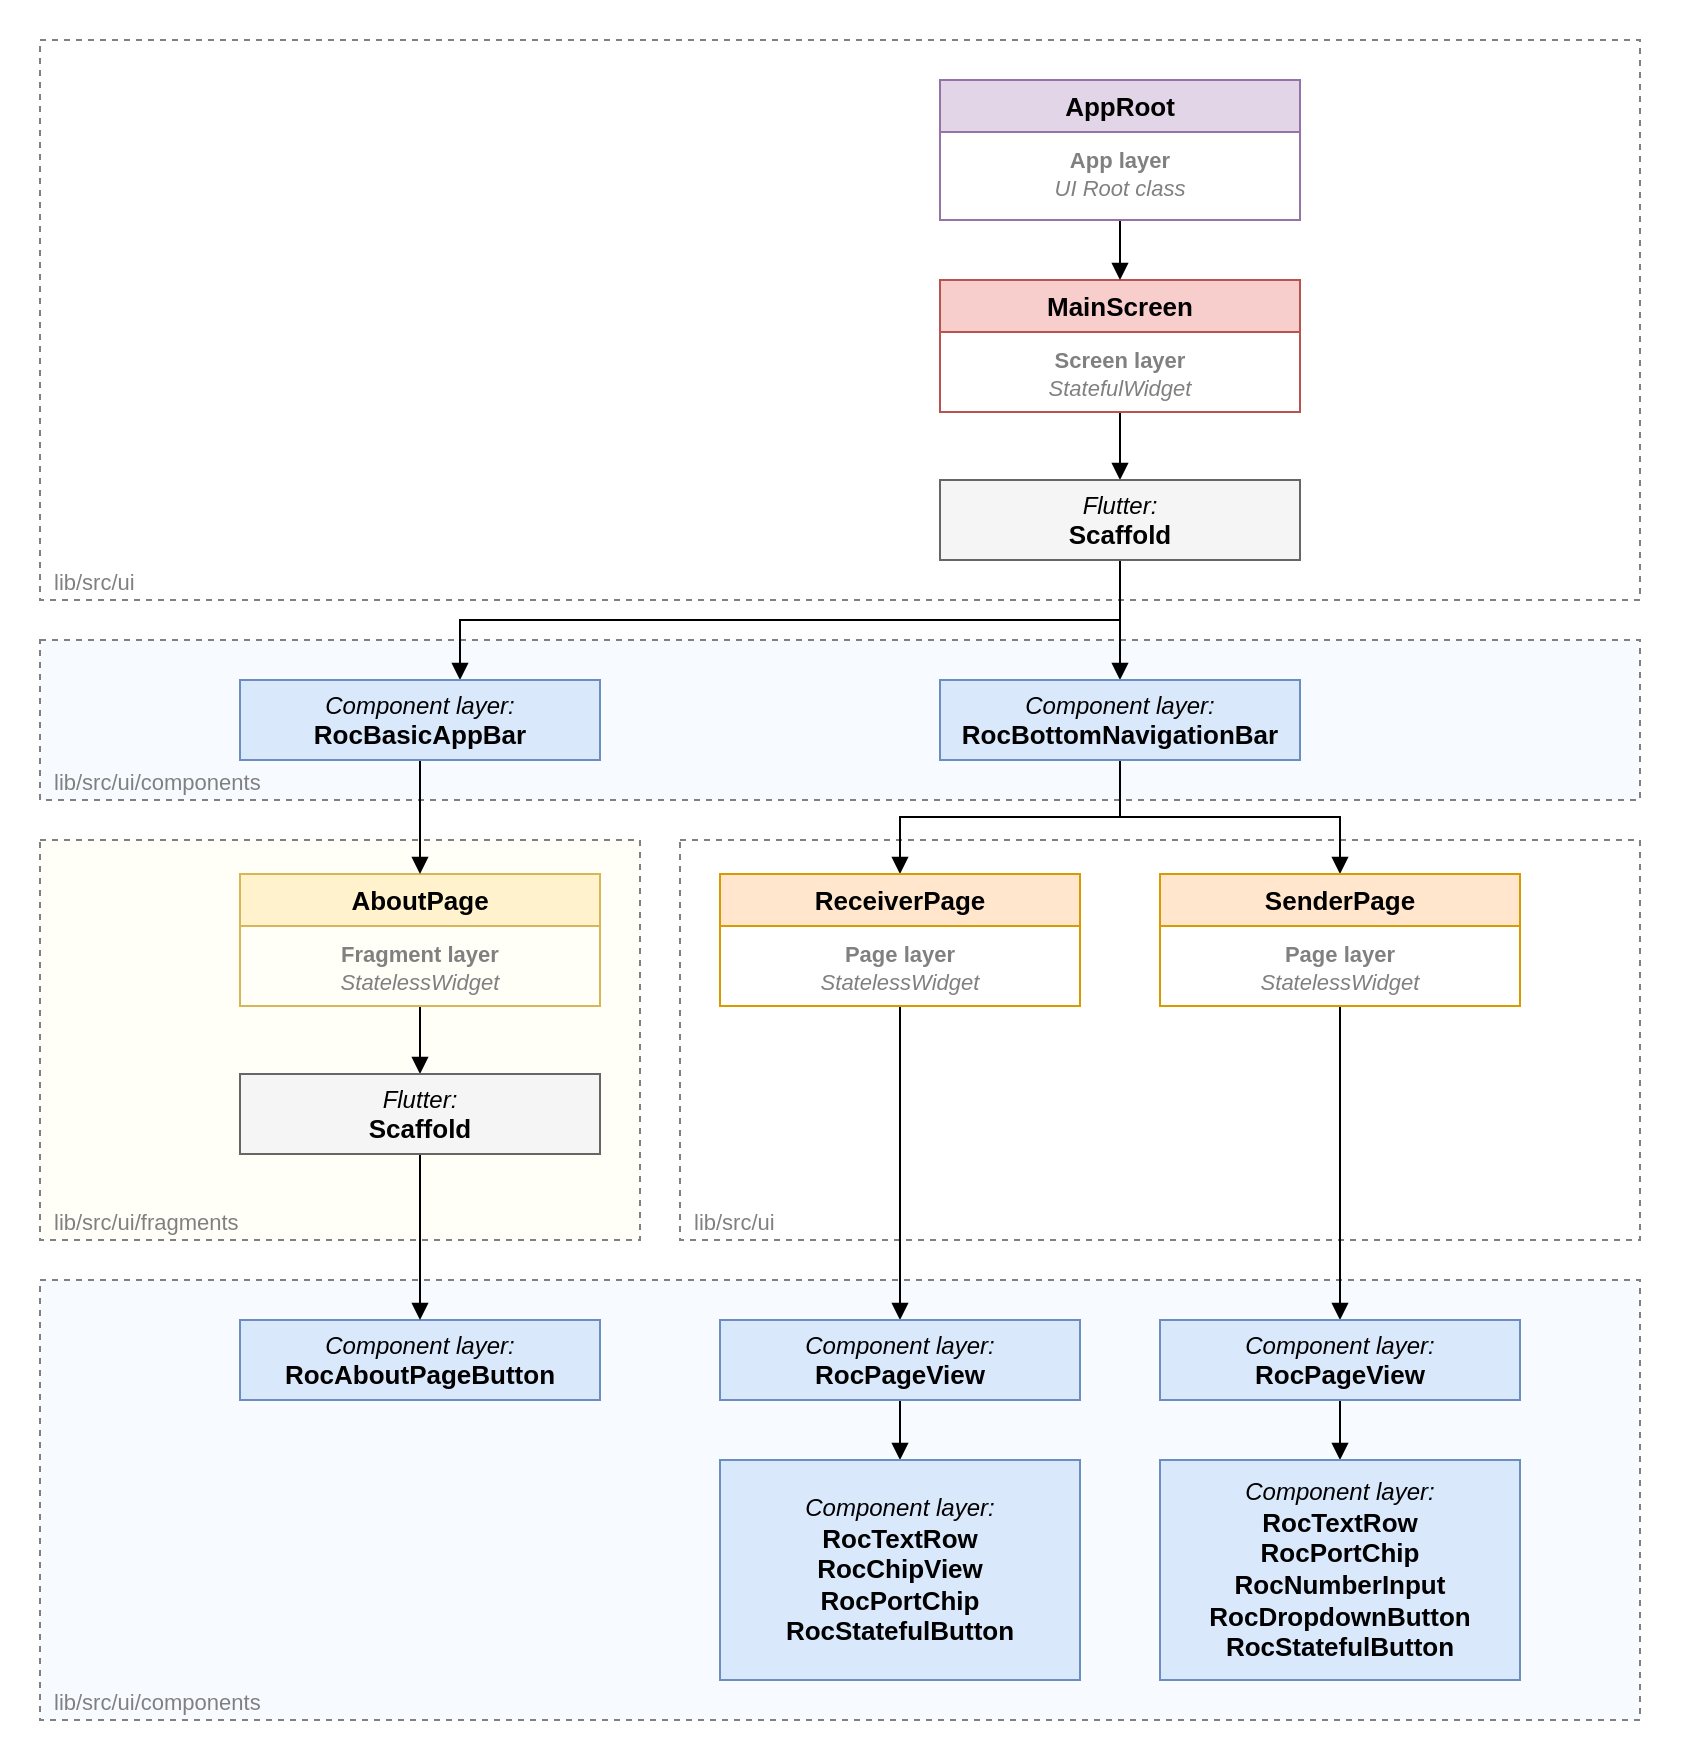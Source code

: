 <mxfile version="24.7.5">
  <diagram name="Page-1" id="XVE30UEcLrAvVdw_q4Py">
    <mxGraphModel dx="1654" dy="1030" grid="1" gridSize="10" guides="1" tooltips="1" connect="1" arrows="1" fold="1" page="1" pageScale="1" pageWidth="850" pageHeight="1100" math="0" shadow="0">
      <root>
        <mxCell id="0" />
        <mxCell id="1" parent="0" />
        <mxCell id="_Rt6XsdOSW0PwKyBmLgm-102" value="" style="rounded=0;whiteSpace=wrap;html=1;fontFamily=Helvetica;fontSize=11;fontColor=default;labelBackgroundColor=default;strokeColor=none;fillColor=default;" parent="1" vertex="1">
          <mxGeometry x="20" y="20" width="840" height="880" as="geometry" />
        </mxCell>
        <mxCell id="UvehSWpYE31u-3WHcUVA-20" value="lib/src/ui/components" style="html=1;whiteSpace=wrap;fontFamily=Helvetica;fontSize=11;fontColor=#808080;labelBackgroundColor=none;fillColor=#F7FAFF;dashed=1;strokeWidth=1;strokeColor=#808080;align=left;verticalAlign=bottom;spacingLeft=5;" vertex="1" parent="1">
          <mxGeometry x="40" y="660" width="800" height="220" as="geometry" />
        </mxCell>
        <mxCell id="UvehSWpYE31u-3WHcUVA-19" value="lib/src/ui/components" style="html=1;whiteSpace=wrap;fontFamily=Helvetica;fontSize=11;fontColor=#808080;labelBackgroundColor=none;fillColor=#F7FAFF;dashed=1;strokeWidth=1;strokeColor=#808080;align=left;verticalAlign=bottom;spacingLeft=5;" vertex="1" parent="1">
          <mxGeometry x="40" y="340" width="800" height="80" as="geometry" />
        </mxCell>
        <mxCell id="UvehSWpYE31u-3WHcUVA-16" value="lib/src/ui" style="html=1;whiteSpace=wrap;fontFamily=Helvetica;fontSize=11;fontColor=#808080;labelBackgroundColor=none;fillColor=none;dashed=1;strokeWidth=1;strokeColor=#808080;align=left;verticalAlign=bottom;spacingLeft=5;" vertex="1" parent="1">
          <mxGeometry x="360" y="440" width="480" height="200" as="geometry" />
        </mxCell>
        <mxCell id="_Rt6XsdOSW0PwKyBmLgm-145" value="lib/src/ui/fragments" style="html=1;whiteSpace=wrap;fontFamily=Helvetica;fontSize=11;fontColor=#808080;labelBackgroundColor=none;fillColor=#FFFEF7;dashed=1;strokeWidth=1;strokeColor=#808080;align=left;verticalAlign=bottom;spacingLeft=5;" parent="1" vertex="1">
          <mxGeometry x="40" y="440" width="300" height="200" as="geometry" />
        </mxCell>
        <mxCell id="_Rt6XsdOSW0PwKyBmLgm-144" value="lib/src/ui" style="html=1;whiteSpace=wrap;fontFamily=Helvetica;fontSize=11;fontColor=#808080;labelBackgroundColor=none;fillColor=none;dashed=1;strokeWidth=1;strokeColor=#808080;align=left;verticalAlign=bottom;spacingLeft=5;" parent="1" vertex="1">
          <mxGeometry x="40" y="40" width="800" height="280" as="geometry" />
        </mxCell>
        <mxCell id="_Rt6XsdOSW0PwKyBmLgm-130" style="edgeStyle=orthogonalEdgeStyle;shape=connector;rounded=0;orthogonalLoop=1;jettySize=auto;html=1;strokeColor=default;align=center;verticalAlign=middle;fontFamily=Helvetica;fontSize=11;fontColor=default;labelBackgroundColor=default;endArrow=block;endFill=1;" parent="1" source="_Rt6XsdOSW0PwKyBmLgm-127" target="_Rt6XsdOSW0PwKyBmLgm-129" edge="1">
          <mxGeometry relative="1" as="geometry" />
        </mxCell>
        <mxCell id="_Rt6XsdOSW0PwKyBmLgm-127" value="&lt;b&gt;&lt;font style=&quot;font-size: 13px;&quot;&gt;MainScreen&lt;/font&gt;&lt;/b&gt;" style="swimlane;fontStyle=0;childLayout=stackLayout;horizontal=1;startSize=26;fillColor=#f8cecc;horizontalStack=0;resizeParent=1;resizeParentMax=0;resizeLast=0;collapsible=1;marginBottom=0;whiteSpace=wrap;html=1;strokeColor=#b85450;" parent="1" vertex="1">
          <mxGeometry x="490" y="160" width="180" height="66" as="geometry" />
        </mxCell>
        <mxCell id="_Rt6XsdOSW0PwKyBmLgm-128" value="&lt;div&gt;&lt;font color=&quot;#808080&quot;&gt;&lt;span style=&quot;font-size: 11px;&quot;&gt;&lt;b&gt;Screen layer&lt;/b&gt;&lt;/span&gt;&lt;/font&gt;&lt;/div&gt;&lt;i style=&quot;color: rgb(51, 51, 51);&quot;&gt;&lt;font style=&quot;font-size: 11px;&quot; color=&quot;#808080&quot;&gt;StatefulWidget&lt;/font&gt;&lt;/i&gt;" style="text;strokeColor=none;fillColor=none;align=center;verticalAlign=top;spacingLeft=4;spacingRight=4;overflow=hidden;rotatable=0;points=[[0,0.5],[1,0.5]];portConstraint=eastwest;whiteSpace=wrap;html=1;" parent="_Rt6XsdOSW0PwKyBmLgm-127" vertex="1">
          <mxGeometry y="26" width="180" height="40" as="geometry" />
        </mxCell>
        <mxCell id="_Rt6XsdOSW0PwKyBmLgm-135" style="edgeStyle=orthogonalEdgeStyle;shape=connector;rounded=0;orthogonalLoop=1;jettySize=auto;html=1;strokeColor=default;align=center;verticalAlign=middle;fontFamily=Helvetica;fontSize=11;fontColor=default;labelBackgroundColor=default;endArrow=block;endFill=1;" parent="1" source="_Rt6XsdOSW0PwKyBmLgm-129" target="_Rt6XsdOSW0PwKyBmLgm-134" edge="1">
          <mxGeometry relative="1" as="geometry" />
        </mxCell>
        <mxCell id="UvehSWpYE31u-3WHcUVA-3" style="edgeStyle=orthogonalEdgeStyle;shape=connector;rounded=0;orthogonalLoop=1;jettySize=auto;html=1;strokeColor=default;align=center;verticalAlign=middle;fontFamily=Helvetica;fontSize=11;fontColor=default;labelBackgroundColor=default;endArrow=block;endFill=1;" edge="1" parent="1" source="_Rt6XsdOSW0PwKyBmLgm-129" target="UvehSWpYE31u-3WHcUVA-1">
          <mxGeometry relative="1" as="geometry">
            <Array as="points">
              <mxPoint x="580" y="330" />
              <mxPoint x="250" y="330" />
            </Array>
          </mxGeometry>
        </mxCell>
        <mxCell id="_Rt6XsdOSW0PwKyBmLgm-129" value="&lt;font color=&quot;#000000&quot; style=&quot;font-size: 12px;&quot;&gt;&lt;i&gt;Flutter:&lt;/i&gt;&lt;/font&gt;&lt;div&gt;&lt;font color=&quot;#000000&quot; style=&quot;font-size: 13px;&quot;&gt;&lt;b&gt;Scaffold&lt;/b&gt;&lt;/font&gt;&lt;/div&gt;" style="whiteSpace=wrap;html=1;align=center;fillColor=#f5f5f5;fontColor=#333333;strokeColor=#666666;" parent="1" vertex="1">
          <mxGeometry x="490" y="260" width="180" height="40" as="geometry" />
        </mxCell>
        <mxCell id="_Rt6XsdOSW0PwKyBmLgm-133" style="edgeStyle=orthogonalEdgeStyle;shape=connector;rounded=0;orthogonalLoop=1;jettySize=auto;html=1;strokeColor=default;align=center;verticalAlign=middle;fontFamily=Helvetica;fontSize=11;fontColor=default;labelBackgroundColor=default;endArrow=block;endFill=1;" parent="1" source="_Rt6XsdOSW0PwKyBmLgm-131" target="_Rt6XsdOSW0PwKyBmLgm-127" edge="1">
          <mxGeometry relative="1" as="geometry" />
        </mxCell>
        <mxCell id="_Rt6XsdOSW0PwKyBmLgm-131" value="&lt;b&gt;&lt;font style=&quot;font-size: 13px;&quot;&gt;AppRoot&lt;/font&gt;&lt;/b&gt;" style="swimlane;fontStyle=0;childLayout=stackLayout;horizontal=1;startSize=26;fillColor=#e1d5e7;horizontalStack=0;resizeParent=1;resizeParentMax=0;resizeLast=0;collapsible=1;marginBottom=0;whiteSpace=wrap;html=1;strokeColor=#9673a6;" parent="1" vertex="1">
          <mxGeometry x="490" y="60" width="180" height="70" as="geometry" />
        </mxCell>
        <mxCell id="_Rt6XsdOSW0PwKyBmLgm-132" value="&lt;div&gt;&lt;span style=&quot;color: rgb(51, 51, 51);&quot;&gt;&lt;font style=&quot;font-size: 11px;&quot; color=&quot;#808080&quot;&gt;&lt;b style=&quot;&quot;&gt;App layer&lt;/b&gt;&lt;/font&gt;&lt;/span&gt;&lt;/div&gt;&lt;i style=&quot;color: rgb(51, 51, 51);&quot;&gt;&lt;font style=&quot;font-size: 11px;&quot; color=&quot;#808080&quot;&gt;UI Root class&lt;/font&gt;&lt;/i&gt;" style="text;strokeColor=none;fillColor=none;align=center;verticalAlign=top;spacingLeft=4;spacingRight=4;overflow=hidden;rotatable=0;points=[[0,0.5],[1,0.5]];portConstraint=eastwest;whiteSpace=wrap;html=1;" parent="_Rt6XsdOSW0PwKyBmLgm-131" vertex="1">
          <mxGeometry y="26" width="180" height="44" as="geometry" />
        </mxCell>
        <mxCell id="_Rt6XsdOSW0PwKyBmLgm-141" style="edgeStyle=orthogonalEdgeStyle;shape=connector;rounded=0;orthogonalLoop=1;jettySize=auto;html=1;strokeColor=default;align=center;verticalAlign=middle;fontFamily=Helvetica;fontSize=11;fontColor=default;labelBackgroundColor=default;endArrow=block;endFill=1;" parent="1" source="_Rt6XsdOSW0PwKyBmLgm-134" target="_Rt6XsdOSW0PwKyBmLgm-139" edge="1">
          <mxGeometry relative="1" as="geometry" />
        </mxCell>
        <mxCell id="UvehSWpYE31u-3WHcUVA-21" style="edgeStyle=orthogonalEdgeStyle;shape=connector;rounded=0;orthogonalLoop=1;jettySize=auto;html=1;strokeColor=default;align=center;verticalAlign=middle;fontFamily=Helvetica;fontSize=11;fontColor=default;labelBackgroundColor=default;endArrow=block;endFill=1;" edge="1" parent="1" source="_Rt6XsdOSW0PwKyBmLgm-134" target="_Rt6XsdOSW0PwKyBmLgm-136">
          <mxGeometry relative="1" as="geometry" />
        </mxCell>
        <mxCell id="_Rt6XsdOSW0PwKyBmLgm-134" value="&lt;font color=&quot;#000000&quot; style=&quot;font-size: 12px;&quot;&gt;&lt;i&gt;Component layer:&lt;/i&gt;&lt;/font&gt;&lt;div&gt;&lt;font color=&quot;#000000&quot;&gt;&lt;span style=&quot;font-size: 13px;&quot;&gt;&lt;b&gt;RocBottomNavigationBar&lt;/b&gt;&lt;/span&gt;&lt;/font&gt;&lt;/div&gt;" style="whiteSpace=wrap;html=1;align=center;fillColor=#dae8fc;strokeColor=#6c8ebf;" parent="1" vertex="1">
          <mxGeometry x="490" y="360" width="180" height="40" as="geometry" />
        </mxCell>
        <mxCell id="UvehSWpYE31u-3WHcUVA-18" style="edgeStyle=orthogonalEdgeStyle;shape=connector;rounded=0;orthogonalLoop=1;jettySize=auto;html=1;strokeColor=default;align=center;verticalAlign=middle;fontFamily=Helvetica;fontSize=11;fontColor=default;labelBackgroundColor=default;endArrow=block;endFill=1;" edge="1" parent="1" source="_Rt6XsdOSW0PwKyBmLgm-136" target="UvehSWpYE31u-3WHcUVA-4">
          <mxGeometry relative="1" as="geometry" />
        </mxCell>
        <mxCell id="_Rt6XsdOSW0PwKyBmLgm-136" value="&lt;b&gt;&lt;font style=&quot;font-size: 13px;&quot;&gt;ReceiverPage&lt;/font&gt;&lt;/b&gt;" style="swimlane;fontStyle=0;childLayout=stackLayout;horizontal=1;startSize=26;fillColor=#ffe6cc;horizontalStack=0;resizeParent=1;resizeParentMax=0;resizeLast=0;collapsible=1;marginBottom=0;whiteSpace=wrap;html=1;strokeColor=#d79b00;" parent="1" vertex="1">
          <mxGeometry x="380" y="457" width="180" height="66" as="geometry" />
        </mxCell>
        <mxCell id="_Rt6XsdOSW0PwKyBmLgm-137" value="&lt;div&gt;&lt;font color=&quot;#808080&quot;&gt;&lt;span style=&quot;font-size: 11px;&quot;&gt;&lt;b&gt;Page l&lt;/b&gt;&lt;/span&gt;&lt;/font&gt;&lt;b style=&quot;background-color: initial; color: rgb(128, 128, 128); font-size: 11px;&quot;&gt;ayer&lt;/b&gt;&lt;/div&gt;&lt;i style=&quot;color: rgb(51, 51, 51);&quot;&gt;&lt;font style=&quot;font-size: 11px;&quot; color=&quot;#808080&quot;&gt;StatelessWidget&lt;/font&gt;&lt;/i&gt;" style="text;strokeColor=none;fillColor=none;align=center;verticalAlign=top;spacingLeft=4;spacingRight=4;overflow=hidden;rotatable=0;points=[[0,0.5],[1,0.5]];portConstraint=eastwest;whiteSpace=wrap;html=1;" parent="_Rt6XsdOSW0PwKyBmLgm-136" vertex="1">
          <mxGeometry y="26" width="180" height="40" as="geometry" />
        </mxCell>
        <mxCell id="UvehSWpYE31u-3WHcUVA-7" style="edgeStyle=orthogonalEdgeStyle;shape=connector;rounded=0;orthogonalLoop=1;jettySize=auto;html=1;strokeColor=default;align=center;verticalAlign=middle;fontFamily=Helvetica;fontSize=11;fontColor=default;labelBackgroundColor=default;endArrow=block;endFill=1;" edge="1" parent="1" source="_Rt6XsdOSW0PwKyBmLgm-139" target="UvehSWpYE31u-3WHcUVA-6">
          <mxGeometry relative="1" as="geometry" />
        </mxCell>
        <mxCell id="_Rt6XsdOSW0PwKyBmLgm-139" value="&lt;b&gt;&lt;font style=&quot;font-size: 13px;&quot;&gt;SenderPage&lt;/font&gt;&lt;/b&gt;" style="swimlane;fontStyle=0;childLayout=stackLayout;horizontal=1;startSize=26;fillColor=#ffe6cc;horizontalStack=0;resizeParent=1;resizeParentMax=0;resizeLast=0;collapsible=1;marginBottom=0;whiteSpace=wrap;html=1;strokeColor=#d79b00;" parent="1" vertex="1">
          <mxGeometry x="600" y="457" width="180" height="66" as="geometry" />
        </mxCell>
        <mxCell id="_Rt6XsdOSW0PwKyBmLgm-140" value="&lt;div&gt;&lt;font color=&quot;#808080&quot;&gt;&lt;span style=&quot;font-size: 11px;&quot;&gt;&lt;b&gt;Page l&lt;/b&gt;&lt;/span&gt;&lt;/font&gt;&lt;b style=&quot;background-color: initial; color: rgb(128, 128, 128); font-size: 11px;&quot;&gt;ayer&lt;/b&gt;&lt;/div&gt;&lt;i style=&quot;color: rgb(51, 51, 51);&quot;&gt;&lt;font style=&quot;font-size: 11px;&quot; color=&quot;#808080&quot;&gt;StatelessWidget&lt;/font&gt;&lt;/i&gt;" style="text;strokeColor=none;fillColor=none;align=center;verticalAlign=top;spacingLeft=4;spacingRight=4;overflow=hidden;rotatable=0;points=[[0,0.5],[1,0.5]];portConstraint=eastwest;whiteSpace=wrap;html=1;" parent="_Rt6XsdOSW0PwKyBmLgm-139" vertex="1">
          <mxGeometry y="26" width="180" height="40" as="geometry" />
        </mxCell>
        <mxCell id="UvehSWpYE31u-3WHcUVA-14" style="edgeStyle=orthogonalEdgeStyle;shape=connector;rounded=0;orthogonalLoop=1;jettySize=auto;html=1;strokeColor=default;align=center;verticalAlign=middle;fontFamily=Helvetica;fontSize=11;fontColor=default;labelBackgroundColor=default;endArrow=block;endFill=1;" edge="1" parent="1" source="_Rt6XsdOSW0PwKyBmLgm-149" target="UvehSWpYE31u-3WHcUVA-13">
          <mxGeometry relative="1" as="geometry" />
        </mxCell>
        <mxCell id="_Rt6XsdOSW0PwKyBmLgm-149" value="&lt;b&gt;&lt;font style=&quot;font-size: 13px;&quot;&gt;AboutPage&lt;/font&gt;&lt;/b&gt;" style="swimlane;fontStyle=0;childLayout=stackLayout;horizontal=1;startSize=26;fillColor=#fff2cc;horizontalStack=0;resizeParent=1;resizeParentMax=0;resizeLast=0;collapsible=1;marginBottom=0;whiteSpace=wrap;html=1;strokeColor=#d6b656;" parent="1" vertex="1">
          <mxGeometry x="140" y="457" width="180" height="66" as="geometry" />
        </mxCell>
        <mxCell id="_Rt6XsdOSW0PwKyBmLgm-150" value="&lt;div&gt;&lt;font color=&quot;#808080&quot;&gt;&lt;span style=&quot;font-size: 11px;&quot;&gt;&lt;b&gt;Fragment l&lt;/b&gt;&lt;/span&gt;&lt;/font&gt;&lt;b style=&quot;background-color: initial; color: rgb(128, 128, 128); font-size: 11px;&quot;&gt;ayer&lt;/b&gt;&lt;/div&gt;&lt;i style=&quot;color: rgb(51, 51, 51);&quot;&gt;&lt;font style=&quot;font-size: 11px;&quot; color=&quot;#808080&quot;&gt;StatelessWidget&lt;/font&gt;&lt;/i&gt;" style="text;strokeColor=none;fillColor=none;align=center;verticalAlign=top;spacingLeft=4;spacingRight=4;overflow=hidden;rotatable=0;points=[[0,0.5],[1,0.5]];portConstraint=eastwest;whiteSpace=wrap;html=1;" parent="_Rt6XsdOSW0PwKyBmLgm-149" vertex="1">
          <mxGeometry y="26" width="180" height="40" as="geometry" />
        </mxCell>
        <mxCell id="UvehSWpYE31u-3WHcUVA-2" style="edgeStyle=orthogonalEdgeStyle;shape=connector;rounded=0;orthogonalLoop=1;jettySize=auto;html=1;strokeColor=default;align=center;verticalAlign=middle;fontFamily=Helvetica;fontSize=11;fontColor=default;labelBackgroundColor=default;endArrow=block;endFill=1;" edge="1" parent="1" source="UvehSWpYE31u-3WHcUVA-1" target="_Rt6XsdOSW0PwKyBmLgm-149">
          <mxGeometry relative="1" as="geometry" />
        </mxCell>
        <mxCell id="UvehSWpYE31u-3WHcUVA-1" value="&lt;font color=&quot;#000000&quot; style=&quot;font-size: 12px;&quot;&gt;&lt;i&gt;Component layer:&lt;/i&gt;&lt;/font&gt;&lt;div&gt;&lt;font color=&quot;#000000&quot;&gt;&lt;span style=&quot;font-size: 13px;&quot;&gt;&lt;b&gt;RocBasicAppBar&lt;/b&gt;&lt;/span&gt;&lt;/font&gt;&lt;/div&gt;" style="whiteSpace=wrap;html=1;align=center;fillColor=#dae8fc;strokeColor=#6c8ebf;" vertex="1" parent="1">
          <mxGeometry x="140" y="360" width="180" height="40" as="geometry" />
        </mxCell>
        <mxCell id="UvehSWpYE31u-3WHcUVA-9" style="edgeStyle=orthogonalEdgeStyle;shape=connector;rounded=0;orthogonalLoop=1;jettySize=auto;html=1;strokeColor=default;align=center;verticalAlign=middle;fontFamily=Helvetica;fontSize=11;fontColor=default;labelBackgroundColor=default;endArrow=block;endFill=1;" edge="1" parent="1" source="UvehSWpYE31u-3WHcUVA-4" target="UvehSWpYE31u-3WHcUVA-8">
          <mxGeometry relative="1" as="geometry" />
        </mxCell>
        <mxCell id="UvehSWpYE31u-3WHcUVA-4" value="&lt;font color=&quot;#000000&quot; style=&quot;font-size: 12px;&quot;&gt;&lt;i&gt;Component layer:&lt;/i&gt;&lt;/font&gt;&lt;div&gt;&lt;font color=&quot;#000000&quot;&gt;&lt;span style=&quot;font-size: 13px;&quot;&gt;&lt;b&gt;RocPageView&lt;/b&gt;&lt;/span&gt;&lt;/font&gt;&lt;/div&gt;" style="whiteSpace=wrap;html=1;align=center;fillColor=#dae8fc;strokeColor=#6c8ebf;" vertex="1" parent="1">
          <mxGeometry x="380" y="680" width="180" height="40" as="geometry" />
        </mxCell>
        <mxCell id="UvehSWpYE31u-3WHcUVA-11" style="edgeStyle=orthogonalEdgeStyle;shape=connector;rounded=0;orthogonalLoop=1;jettySize=auto;html=1;strokeColor=default;align=center;verticalAlign=middle;fontFamily=Helvetica;fontSize=11;fontColor=default;labelBackgroundColor=default;endArrow=block;endFill=1;" edge="1" parent="1" source="UvehSWpYE31u-3WHcUVA-6" target="UvehSWpYE31u-3WHcUVA-10">
          <mxGeometry relative="1" as="geometry" />
        </mxCell>
        <mxCell id="UvehSWpYE31u-3WHcUVA-6" value="&lt;font color=&quot;#000000&quot; style=&quot;font-size: 12px;&quot;&gt;&lt;i&gt;Component layer:&lt;/i&gt;&lt;/font&gt;&lt;div&gt;&lt;font color=&quot;#000000&quot;&gt;&lt;span style=&quot;font-size: 13px;&quot;&gt;&lt;b&gt;RocPageView&lt;/b&gt;&lt;/span&gt;&lt;/font&gt;&lt;/div&gt;" style="whiteSpace=wrap;html=1;align=center;fillColor=#dae8fc;strokeColor=#6c8ebf;" vertex="1" parent="1">
          <mxGeometry x="600" y="680" width="180" height="40" as="geometry" />
        </mxCell>
        <mxCell id="UvehSWpYE31u-3WHcUVA-8" value="&lt;font color=&quot;#000000&quot; style=&quot;font-size: 12px;&quot;&gt;&lt;i&gt;Component layer:&lt;/i&gt;&lt;/font&gt;&lt;div&gt;&lt;b&gt;&lt;font style=&quot;font-size: 13px;&quot;&gt;RocTextRow&lt;/font&gt;&lt;/b&gt;&lt;/div&gt;&lt;div&gt;&lt;span style=&quot;font-size: 13px;&quot;&gt;&lt;b&gt;RocChipView&lt;/b&gt;&lt;/span&gt;&lt;/div&gt;&lt;div&gt;&lt;span style=&quot;font-size: 13px;&quot;&gt;&lt;b&gt;RocPortChip&lt;br&gt;&lt;/b&gt;&lt;/span&gt;&lt;div&gt;&lt;font color=&quot;#000000&quot;&gt;&lt;span style=&quot;font-size: 13px;&quot;&gt;&lt;b&gt;RocStatefulButton&lt;/b&gt;&lt;/span&gt;&lt;/font&gt;&lt;/div&gt;&lt;/div&gt;" style="whiteSpace=wrap;html=1;align=center;fillColor=#dae8fc;strokeColor=#6c8ebf;" vertex="1" parent="1">
          <mxGeometry x="380" y="750" width="180" height="110" as="geometry" />
        </mxCell>
        <mxCell id="UvehSWpYE31u-3WHcUVA-10" value="&lt;font color=&quot;#000000&quot;&gt;&lt;i&gt;Component layer:&lt;/i&gt;&lt;/font&gt;&lt;div&gt;&lt;b&gt;&lt;font style=&quot;font-size: 13px;&quot;&gt;RocTextRow&lt;/font&gt;&lt;/b&gt;&lt;/div&gt;&lt;div&gt;&lt;span style=&quot;font-size: 13px;&quot;&gt;&lt;b&gt;RocPortChip&lt;/b&gt;&lt;/span&gt;&lt;/div&gt;&lt;div&gt;&lt;span style=&quot;font-size: 13px;&quot;&gt;&lt;b&gt;RocNumberInput&lt;/b&gt;&lt;/span&gt;&lt;/div&gt;&lt;div&gt;&lt;span style=&quot;font-size: 13px;&quot;&gt;&lt;b&gt;RocDropdownButton&lt;br&gt;&lt;/b&gt;&lt;/span&gt;&lt;div&gt;&lt;font color=&quot;#000000&quot;&gt;&lt;span style=&quot;font-size: 13px;&quot;&gt;&lt;b&gt;RocStatefulButton&lt;/b&gt;&lt;/span&gt;&lt;/font&gt;&lt;/div&gt;&lt;/div&gt;" style="whiteSpace=wrap;html=1;align=center;fillColor=#dae8fc;strokeColor=#6c8ebf;" vertex="1" parent="1">
          <mxGeometry x="600" y="750" width="180" height="110" as="geometry" />
        </mxCell>
        <mxCell id="UvehSWpYE31u-3WHcUVA-12" value="&lt;font color=&quot;#000000&quot; style=&quot;font-size: 12px;&quot;&gt;&lt;i&gt;Component layer:&lt;/i&gt;&lt;/font&gt;&lt;div&gt;&lt;font color=&quot;#000000&quot;&gt;&lt;span style=&quot;font-size: 13px;&quot;&gt;&lt;b&gt;RocAboutPageButton&lt;/b&gt;&lt;/span&gt;&lt;/font&gt;&lt;/div&gt;" style="whiteSpace=wrap;html=1;align=center;fillColor=#dae8fc;strokeColor=#6c8ebf;" vertex="1" parent="1">
          <mxGeometry x="140" y="680" width="180" height="40" as="geometry" />
        </mxCell>
        <mxCell id="UvehSWpYE31u-3WHcUVA-15" style="edgeStyle=orthogonalEdgeStyle;shape=connector;rounded=0;orthogonalLoop=1;jettySize=auto;html=1;strokeColor=default;align=center;verticalAlign=middle;fontFamily=Helvetica;fontSize=11;fontColor=default;labelBackgroundColor=default;endArrow=block;endFill=1;" edge="1" parent="1" source="UvehSWpYE31u-3WHcUVA-13" target="UvehSWpYE31u-3WHcUVA-12">
          <mxGeometry relative="1" as="geometry" />
        </mxCell>
        <mxCell id="UvehSWpYE31u-3WHcUVA-13" value="&lt;font color=&quot;#000000&quot; style=&quot;font-size: 12px;&quot;&gt;&lt;i&gt;Flutter:&lt;/i&gt;&lt;/font&gt;&lt;div&gt;&lt;font color=&quot;#000000&quot; style=&quot;font-size: 13px;&quot;&gt;&lt;b&gt;Scaffold&lt;/b&gt;&lt;/font&gt;&lt;/div&gt;" style="whiteSpace=wrap;html=1;align=center;fillColor=#f5f5f5;fontColor=#333333;strokeColor=#666666;" vertex="1" parent="1">
          <mxGeometry x="140" y="557" width="180" height="40" as="geometry" />
        </mxCell>
      </root>
    </mxGraphModel>
  </diagram>
</mxfile>
